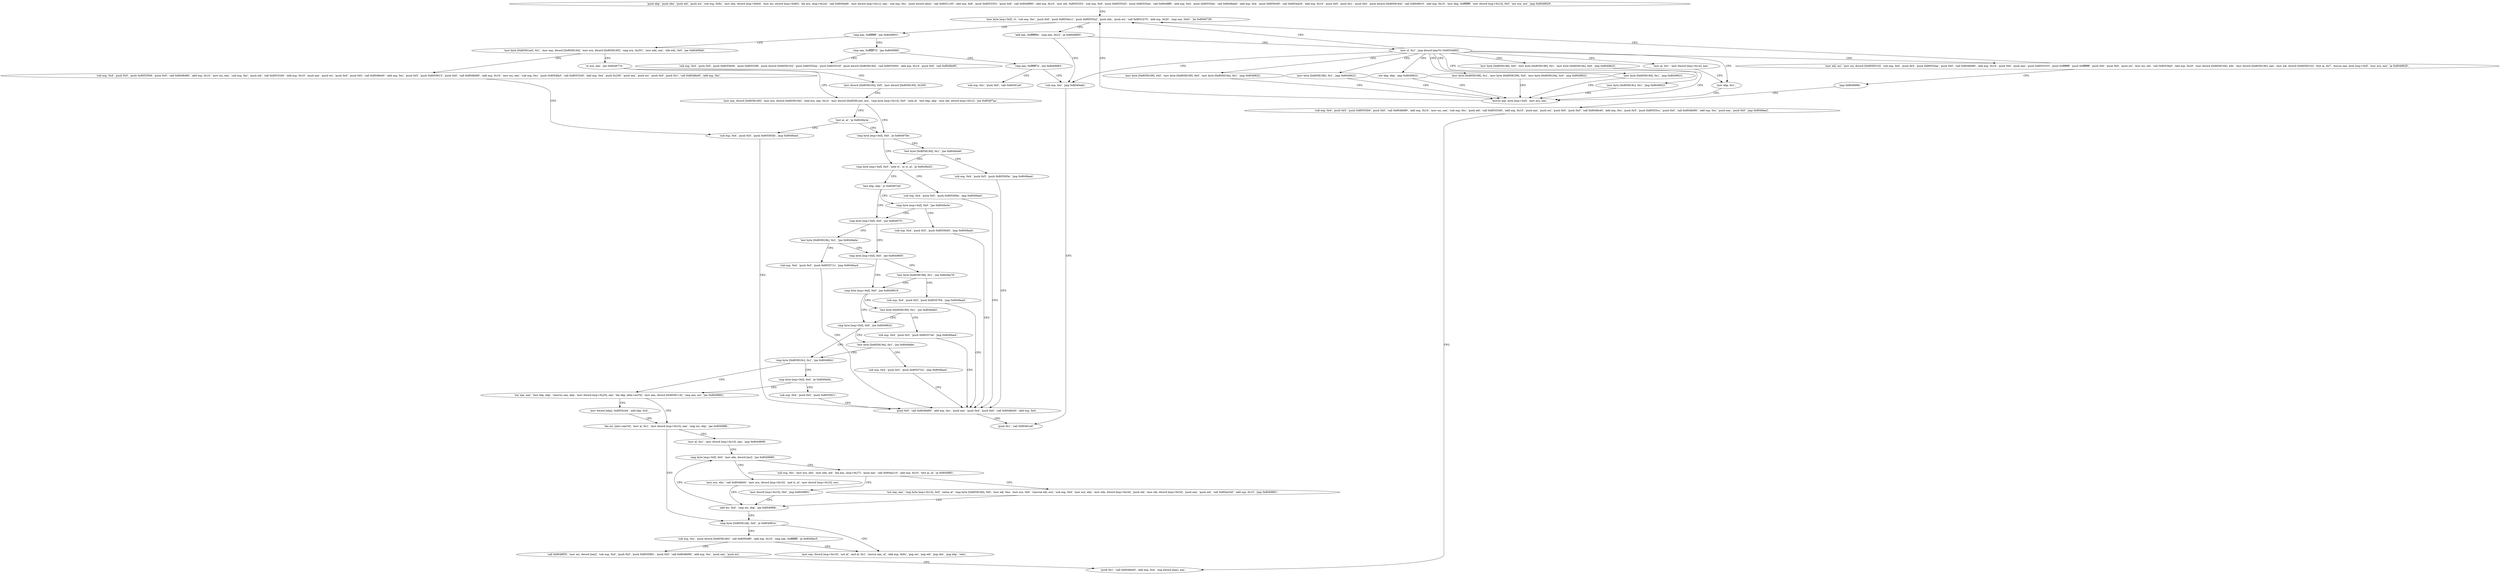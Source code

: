 digraph "func" {
"134518144" [label = "'push ebp', 'push ebx', 'push edi', 'push esi', 'sub esp, 0x6c', 'mov ebx, dword [esp+0x84]', 'mov esi, dword [esp+0x80]', 'lea ecx, [esp+0x24]', 'call 0x8049af0', 'mov dword [esp+0x1c], eax', 'sub esp, 0xc', 'push dword [ebx]', 'call 0x8051c30', 'add esp, 0x8', 'push 0x8055353', 'push 0x6', 'call 0x8048f90', 'add esp, 0x10', 'mov edi, 0x8055353', 'sub esp, 0x8', 'push 0x8055545', 'push 0x80555ee', 'call 0x8048ff0', 'add esp, 0x4', 'push 0x80555ee', 'call 0x8048da0', 'add esp, 0x4', 'push 0x8050cf0', 'call 0x8054d20', 'add esp, 0x10', 'push 0x0', 'push 0x1', 'push 0x0', 'push dword [0x8058184]', 'call 0x8048f10', 'add esp, 0x10', 'mov ebp, 0xffffffff', 'mov dword [esp+0x14], 0x0', 'xor ecx, ecx', 'jmp 0x8049629', " ]
"134518313" [label = "'mov byte [esp+0xf], cl', 'sub esp, 0xc', 'push 0x0', 'push 0x8054e1c', 'push 0x80555a2', 'push ebx', 'push esi', 'call 0x8051b70', 'add esp, 0x20', 'cmp eax, 0x61', 'jle 0x8049739', " ]
"134518585" [label = "'cmp eax, 0xffffffff', 'jne 0x8049931', " ]
"134518351" [label = "'add eax, 0xffffff9e', 'cmp eax, 0x22', 'ja 0x8049983', " ]
"134519089" [label = "'cmp eax, 0xffffff7d', 'jne 0x804996f', " ]
"134518594" [label = "'mov byte [0x80581a0], 0x1', 'mov eax, dword [0x8058194]', 'mov ecx, dword [0x8058190]', 'cmp ecx, 0x201', 'mov edx, eax', 'sbb edx, 0x0', 'jae 0x80499d4', " ]
"134519171" [label = "'sub esp, 0xc', 'jmp 0x8049abb', " ]
"134518363" [label = "'mov cl, 0x1', 'jmp dword [eax*4+0x8054d90]', " ]
"134519151" [label = "'cmp eax, 0xffffff7e', 'jne 0x8049983', " ]
"134519096" [label = "'sub esp, 0x4', 'push 0x0', 'push 0x8055606', 'push 0x80555f8', 'push dword [0x805810c]', 'push 0x80555ea', 'push 0x805553f', 'push dword [0x8058184]', 'call 0x8053950', 'add esp, 0x14', 'push 0x0', 'call 0x8048e90', " ]
"134519252" [label = "'sub esp, 0x4', 'push 0x5', 'push 0x80555b9', 'push 0x0', 'call 0x8048d90', 'add esp, 0x10', 'mov esi, eax', 'sub esp, 0xc', 'push edi', 'call 0x8053340', 'add esp, 0x10', 'push eax', 'push esi', 'push 0x0', 'push 0x0', 'call 0x8048e40', 'add esp, 0xc', 'push 0x5', 'push 0x8055613', 'push 0x0', 'call 0x8048d90', 'add esp, 0x10', 'mov esi, eax', 'sub esp, 0xc', 'push 0x8054fa3', 'call 0x8053340', 'add esp, 0x4', 'push 0x200', 'push eax', 'push esi', 'push 0x0', 'push 0x1', 'call 0x8048e40', 'add esp, 0xc', " ]
"134518629" [label = "'or ecx, eax', 'jne 0x804977d', " ]
"134519483" [label = "'push 0x1', 'call 0x80491a0', " ]
"134518295" [label = "'mov al, 0x1', 'mov dword [esp+0x14], eax', " ]
"134518301" [label = "'mov ebp, 0x1', " ]
"134518372" [label = "'mov edi, esi', 'mov esi, dword [0x8058310]', 'sub esp, 0x4', 'push 0x5', 'push 0x80555aa', 'push 0x0', 'call 0x8048d90', 'add esp, 0x10', 'push 0x0', 'push eax', 'push 0x8055353', 'push 0xffffffff', 'push 0xffffffff', 'push 0x0', 'push 0x0', 'push esi', 'mov esi, edi', 'call 0x8053fa0', 'add esp, 0x20', 'mov dword [0x8058194], edx', 'mov dword [0x8058190], eax', 'mov edi, dword [0x8058310]', 'test al, 0x7', 'movzx eax, byte [esp+0xf]', 'mov ecx, eax', 'je 0x8049629', " ]
"134518464" [label = "'mov byte [0x8058198], 0x0', 'mov byte [0x8058199], 0x0', 'mov byte [0x805819a], 0x1', 'jmp 0x8049622', " ]
"134518490" [label = "'mov byte [0x805819b], 0x1', 'jmp 0x8049622', " ]
"134518502" [label = "'mov byte [0x8058198], 0x1', 'mov byte [0x8058199], 0x0', 'mov byte [0x805819a], 0x0', 'jmp 0x8049622', " ]
"134518528" [label = "'xor ebp, ebp', 'jmp 0x8049622', " ]
"134518535" [label = "'mov byte [0x805819d], 0x1', 'jmp 0x8049622', " ]
"134518547" [label = "'mov byte [0x805819c], 0x1', 'jmp 0x8049622', " ]
"134518559" [label = "'mov byte [0x8058198], 0x0', 'mov byte [0x8058199], 0x1', 'mov byte [0x805819a], 0x0', 'jmp 0x8049622', " ]
"134519158" [label = "'sub esp, 0xc', 'push 0x0', 'call 0x80491a0', " ]
"134519354" [label = "'sub esp, 0x4', 'push 0x5', 'push 0x805563b', 'jmp 0x8049aa4', " ]
"134518653" [label = "'mov eax, dword [0x8058190]', 'mov ecx, dword [0x8058194]', 'shld ecx, eax, 0x1e', 'mov dword [0x80581a4], ecx', 'cmp byte [esp+0x14], 0x0', 'sete al', 'test ebp, ebp', 'mov edi, dword [esp+0x1c]', 'jne 0x80497aa', " ]
"134518633" [label = "'mov dword [0x8058194], 0x0', 'mov dword [0x8058190], 0x200', " ]
"134518306" [label = "'movzx eax, byte [esp+0xf]', 'mov ecx, eax', " ]
"134518459" [label = "'jmp 0x804998b', " ]
"134519460" [label = "'push 0x0', 'call 0x8048d90', 'add esp, 0xc', 'push eax', 'push 0x0', 'push 0x0', 'call 0x8048e40', 'add esp, 0x4', " ]
"134518698" [label = "'cmp byte [esp+0xf], 0x0', 'je 0x80497be', " ]
"134518690" [label = "'test al, al', 'je 0x8049a3a', " ]
"134519179" [label = "'sub esp, 0x4', 'push 0x5', 'push 0x80555b9', 'push 0x0', 'call 0x8048d90', 'add esp, 0x10', 'mov esi, eax', 'sub esp, 0xc', 'push edi', 'call 0x8053340', 'add esp, 0x10', 'push eax', 'push esi', 'push 0x0', 'push 0x0', 'call 0x8048e40', 'add esp, 0xc', 'push 0x5', 'push 0x80555cc', 'push 0x0', 'call 0x8048d90', 'add esp, 0xc', 'push eax', 'push 0x0', 'jmp 0x8049ae2', " ]
"134518718" [label = "'cmp byte [esp+0xf], 0x0', 'sete cl', 'or cl, al', 'je 0x8049a52', " ]
"134518705" [label = "'test byte [0x805819d], 0x1', 'jne 0x8049a46', " ]
"134519522" [label = "'push 0x1', 'call 0x8048e40', 'add esp, 0x4', 'nop dword [eax], eax', " ]
"134519378" [label = "'sub esp, 0x4', 'push 0x5', 'push 0x805569a', 'jmp 0x8049aa4', " ]
"134518734" [label = "'test ebp, ebp', 'js 0x80497dd', " ]
"134519366" [label = "'sub esp, 0x4', 'push 0x5', 'push 0x805565e', 'jmp 0x8049aa4', " ]
"134518749" [label = "'cmp byte [esp+0xf], 0x0', 'jne 0x80497f1', " ]
"134518738" [label = "'cmp byte [esp+0xf], 0x0', 'jne 0x8049a5e', " ]
"134518769" [label = "'cmp byte [esp+0xf], 0x0', 'jne 0x8049805', " ]
"134518756" [label = "'test byte [0x805819b], 0x1', 'jne 0x8049a6a', " ]
"134519390" [label = "'sub esp, 0x4', 'push 0x5', 'push 0x80556d3', 'jmp 0x8049aa4', " ]
"134518789" [label = "'cmp byte [esp+0xf], 0x0', 'jne 0x8049819', " ]
"134518776" [label = "'test byte [0x8058198], 0x1', 'jne 0x8049a76', " ]
"134519402" [label = "'sub esp, 0x4', 'push 0x5', 'push 0x805571c', 'jmp 0x8049aa4', " ]
"134518809" [label = "'cmp byte [esp+0xf], 0x0', 'jne 0x804982d', " ]
"134518796" [label = "'test byte [0x8058199], 0x1', 'jne 0x8049a82', " ]
"134519414" [label = "'sub esp, 0x4', 'push 0x5', 'push 0x8055764', 'jmp 0x8049aa4', " ]
"134518829" [label = "'cmp byte [0x805819c], 0x1', 'jne 0x8049841', " ]
"134518816" [label = "'test byte [0x805819a], 0x1', 'jne 0x8049a8e', " ]
"134519426" [label = "'sub esp, 0x4', 'push 0x5', 'push 0x80557a4', 'jmp 0x8049aa4', " ]
"134518849" [label = "'xor eax, eax', 'test ebp, ebp', 'cmovns eax, ebp', 'mov dword [esp+0x20], eax', 'lea ebp, [ebx+esi*4]', 'mov eax, dword [0x8058114]', 'cmp eax, esi', 'jne 0x8049862', " ]
"134518838" [label = "'cmp byte [esp+0xf], 0x0', 'je 0x8049a9a', " ]
"134519438" [label = "'sub esp, 0x4', 'push 0x5', 'push 0x80557e2', 'jmp 0x8049aa4', " ]
"134518882" [label = "'lea esi, [ebx+eax*4]', 'mov al, 0x1', 'mov dword [esp+0x10], eax', 'cmp esi, ebp', 'jae 0x80498fb', " ]
"134518872" [label = "'mov dword [ebp], 0x8055cd4', 'add ebp, 0x4', " ]
"134519450" [label = "'sub esp, 0x4', 'push 0x5', 'push 0x8055821', " ]
"134519035" [label = "'cmp byte [0x80581a8], 0x0', 'je 0x804991e', " ]
"134518899" [label = "'mov al, 0x1', 'mov dword [esp+0x10], eax', 'jmp 0x8049898', " ]
"134519070" [label = "'mov eax, dword [esp+0x10]', 'not al', 'and al, 0x1', 'movzx eax, al', 'add esp, 0x6c', 'pop esi', 'pop edi', 'pop ebx', 'pop ebp', 'retn', " ]
"134519044" [label = "'sub esp, 0xc', 'push dword [0x8058180]', 'call 0x8050df0', 'add esp, 0x10', 'cmp eax, 0xffffffff', 'je 0x8049ac5', " ]
"134518936" [label = "'cmp byte [esp+0xf], 0x0', 'mov ebx, dword [esi]', 'jne 0x8049880', " ]
"134519493" [label = "'call 0x8048f50', 'mov esi, dword [eax]', 'sub esp, 0x4', 'push 0x5', 'push 0x8055861', 'push 0x0', 'call 0x8048d90', 'add esp, 0xc', 'push eax', 'push esi', " ]
"134518912" [label = "'mov ecx, ebx', 'call 0x8049b00', 'mov ecx, dword [esp+0x10]', 'and cl, al', 'mov dword [esp+0x10], ecx', " ]
"134518945" [label = "'sub esp, 0xc', 'mov ecx, ebx', 'mov edx, edi', 'lea eax, [esp+0x27]', 'push eax', 'call 0x804a210', 'add esp, 0x10', 'test al, al', 'je 0x80498f1', " ]
"134518929" [label = "'add esi, 0x4', 'cmp esi, ebp', 'jae 0x80498fb', " ]
"134519025" [label = "'mov dword [esp+0x10], 0x0', 'jmp 0x8049891', " ]
"134518969" [label = "'xor eax, eax', 'cmp byte [esp+0x14], 0x0', 'setne al', 'cmp byte [0x805819d], 0x0', 'mov edi, 0xa', 'mov ecx, 0x0', 'cmovne edi, ecx', 'sub esp, 0x4', 'mov ecx, ebx', 'mov edx, dword [esp+0x24]', 'push edi', 'mov edi, dword [esp+0x24]', 'push eax', 'push edi', 'call 0x804a340', 'add esp, 0x10', 'jmp 0x8049891', " ]
"134518144" -> "134518313" [ label = "CFG" ]
"134518313" -> "134518585" [ label = "CFG" ]
"134518313" -> "134518351" [ label = "CFG" ]
"134518585" -> "134519089" [ label = "CFG" ]
"134518585" -> "134518594" [ label = "CFG" ]
"134518351" -> "134519171" [ label = "CFG" ]
"134518351" -> "134518363" [ label = "CFG" ]
"134519089" -> "134519151" [ label = "CFG" ]
"134519089" -> "134519096" [ label = "CFG" ]
"134518594" -> "134519252" [ label = "CFG" ]
"134518594" -> "134518629" [ label = "CFG" ]
"134519171" -> "134519483" [ label = "CFG" ]
"134518363" -> "134518295" [ label = "CFG" ]
"134518363" -> "134518301" [ label = "CFG" ]
"134518363" -> "134518313" [ label = "CFG" ]
"134518363" -> "134518372" [ label = "CFG" ]
"134518363" -> "134518464" [ label = "CFG" ]
"134518363" -> "134518490" [ label = "CFG" ]
"134518363" -> "134518502" [ label = "CFG" ]
"134518363" -> "134518528" [ label = "CFG" ]
"134518363" -> "134518535" [ label = "CFG" ]
"134518363" -> "134518547" [ label = "CFG" ]
"134518363" -> "134518559" [ label = "CFG" ]
"134518363" -> "134519171" [ label = "CFG" ]
"134519151" -> "134519171" [ label = "CFG" ]
"134519151" -> "134519158" [ label = "CFG" ]
"134519252" -> "134519354" [ label = "CFG" ]
"134518629" -> "134518653" [ label = "CFG" ]
"134518629" -> "134518633" [ label = "CFG" ]
"134518295" -> "134518301" [ label = "CFG" ]
"134518301" -> "134518306" [ label = "CFG" ]
"134518372" -> "134518313" [ label = "CFG" ]
"134518372" -> "134518459" [ label = "CFG" ]
"134518464" -> "134518306" [ label = "CFG" ]
"134518490" -> "134518306" [ label = "CFG" ]
"134518502" -> "134518306" [ label = "CFG" ]
"134518528" -> "134518306" [ label = "CFG" ]
"134518535" -> "134518306" [ label = "CFG" ]
"134518547" -> "134518306" [ label = "CFG" ]
"134518559" -> "134518306" [ label = "CFG" ]
"134519354" -> "134519460" [ label = "CFG" ]
"134518653" -> "134518698" [ label = "CFG" ]
"134518653" -> "134518690" [ label = "CFG" ]
"134518633" -> "134518653" [ label = "CFG" ]
"134518306" -> "134518313" [ label = "CFG" ]
"134518459" -> "134519179" [ label = "CFG" ]
"134519460" -> "134519483" [ label = "CFG" ]
"134518698" -> "134518718" [ label = "CFG" ]
"134518698" -> "134518705" [ label = "CFG" ]
"134518690" -> "134519354" [ label = "CFG" ]
"134518690" -> "134518698" [ label = "CFG" ]
"134519179" -> "134519522" [ label = "CFG" ]
"134518718" -> "134519378" [ label = "CFG" ]
"134518718" -> "134518734" [ label = "CFG" ]
"134518705" -> "134519366" [ label = "CFG" ]
"134518705" -> "134518718" [ label = "CFG" ]
"134519378" -> "134519460" [ label = "CFG" ]
"134518734" -> "134518749" [ label = "CFG" ]
"134518734" -> "134518738" [ label = "CFG" ]
"134519366" -> "134519460" [ label = "CFG" ]
"134518749" -> "134518769" [ label = "CFG" ]
"134518749" -> "134518756" [ label = "CFG" ]
"134518738" -> "134519390" [ label = "CFG" ]
"134518738" -> "134518749" [ label = "CFG" ]
"134518769" -> "134518789" [ label = "CFG" ]
"134518769" -> "134518776" [ label = "CFG" ]
"134518756" -> "134519402" [ label = "CFG" ]
"134518756" -> "134518769" [ label = "CFG" ]
"134519390" -> "134519460" [ label = "CFG" ]
"134518789" -> "134518809" [ label = "CFG" ]
"134518789" -> "134518796" [ label = "CFG" ]
"134518776" -> "134519414" [ label = "CFG" ]
"134518776" -> "134518789" [ label = "CFG" ]
"134519402" -> "134519460" [ label = "CFG" ]
"134518809" -> "134518829" [ label = "CFG" ]
"134518809" -> "134518816" [ label = "CFG" ]
"134518796" -> "134519426" [ label = "CFG" ]
"134518796" -> "134518809" [ label = "CFG" ]
"134519414" -> "134519460" [ label = "CFG" ]
"134518829" -> "134518849" [ label = "CFG" ]
"134518829" -> "134518838" [ label = "CFG" ]
"134518816" -> "134519438" [ label = "CFG" ]
"134518816" -> "134518829" [ label = "CFG" ]
"134519426" -> "134519460" [ label = "CFG" ]
"134518849" -> "134518882" [ label = "CFG" ]
"134518849" -> "134518872" [ label = "CFG" ]
"134518838" -> "134519450" [ label = "CFG" ]
"134518838" -> "134518849" [ label = "CFG" ]
"134519438" -> "134519460" [ label = "CFG" ]
"134518882" -> "134519035" [ label = "CFG" ]
"134518882" -> "134518899" [ label = "CFG" ]
"134518872" -> "134518882" [ label = "CFG" ]
"134519450" -> "134519460" [ label = "CFG" ]
"134519035" -> "134519070" [ label = "CFG" ]
"134519035" -> "134519044" [ label = "CFG" ]
"134518899" -> "134518936" [ label = "CFG" ]
"134519044" -> "134519493" [ label = "CFG" ]
"134519044" -> "134519070" [ label = "CFG" ]
"134518936" -> "134518912" [ label = "CFG" ]
"134518936" -> "134518945" [ label = "CFG" ]
"134519493" -> "134519522" [ label = "CFG" ]
"134518912" -> "134518929" [ label = "CFG" ]
"134518945" -> "134519025" [ label = "CFG" ]
"134518945" -> "134518969" [ label = "CFG" ]
"134518929" -> "134519035" [ label = "CFG" ]
"134518929" -> "134518936" [ label = "CFG" ]
"134519025" -> "134518929" [ label = "CFG" ]
"134518969" -> "134518929" [ label = "CFG" ]
}

